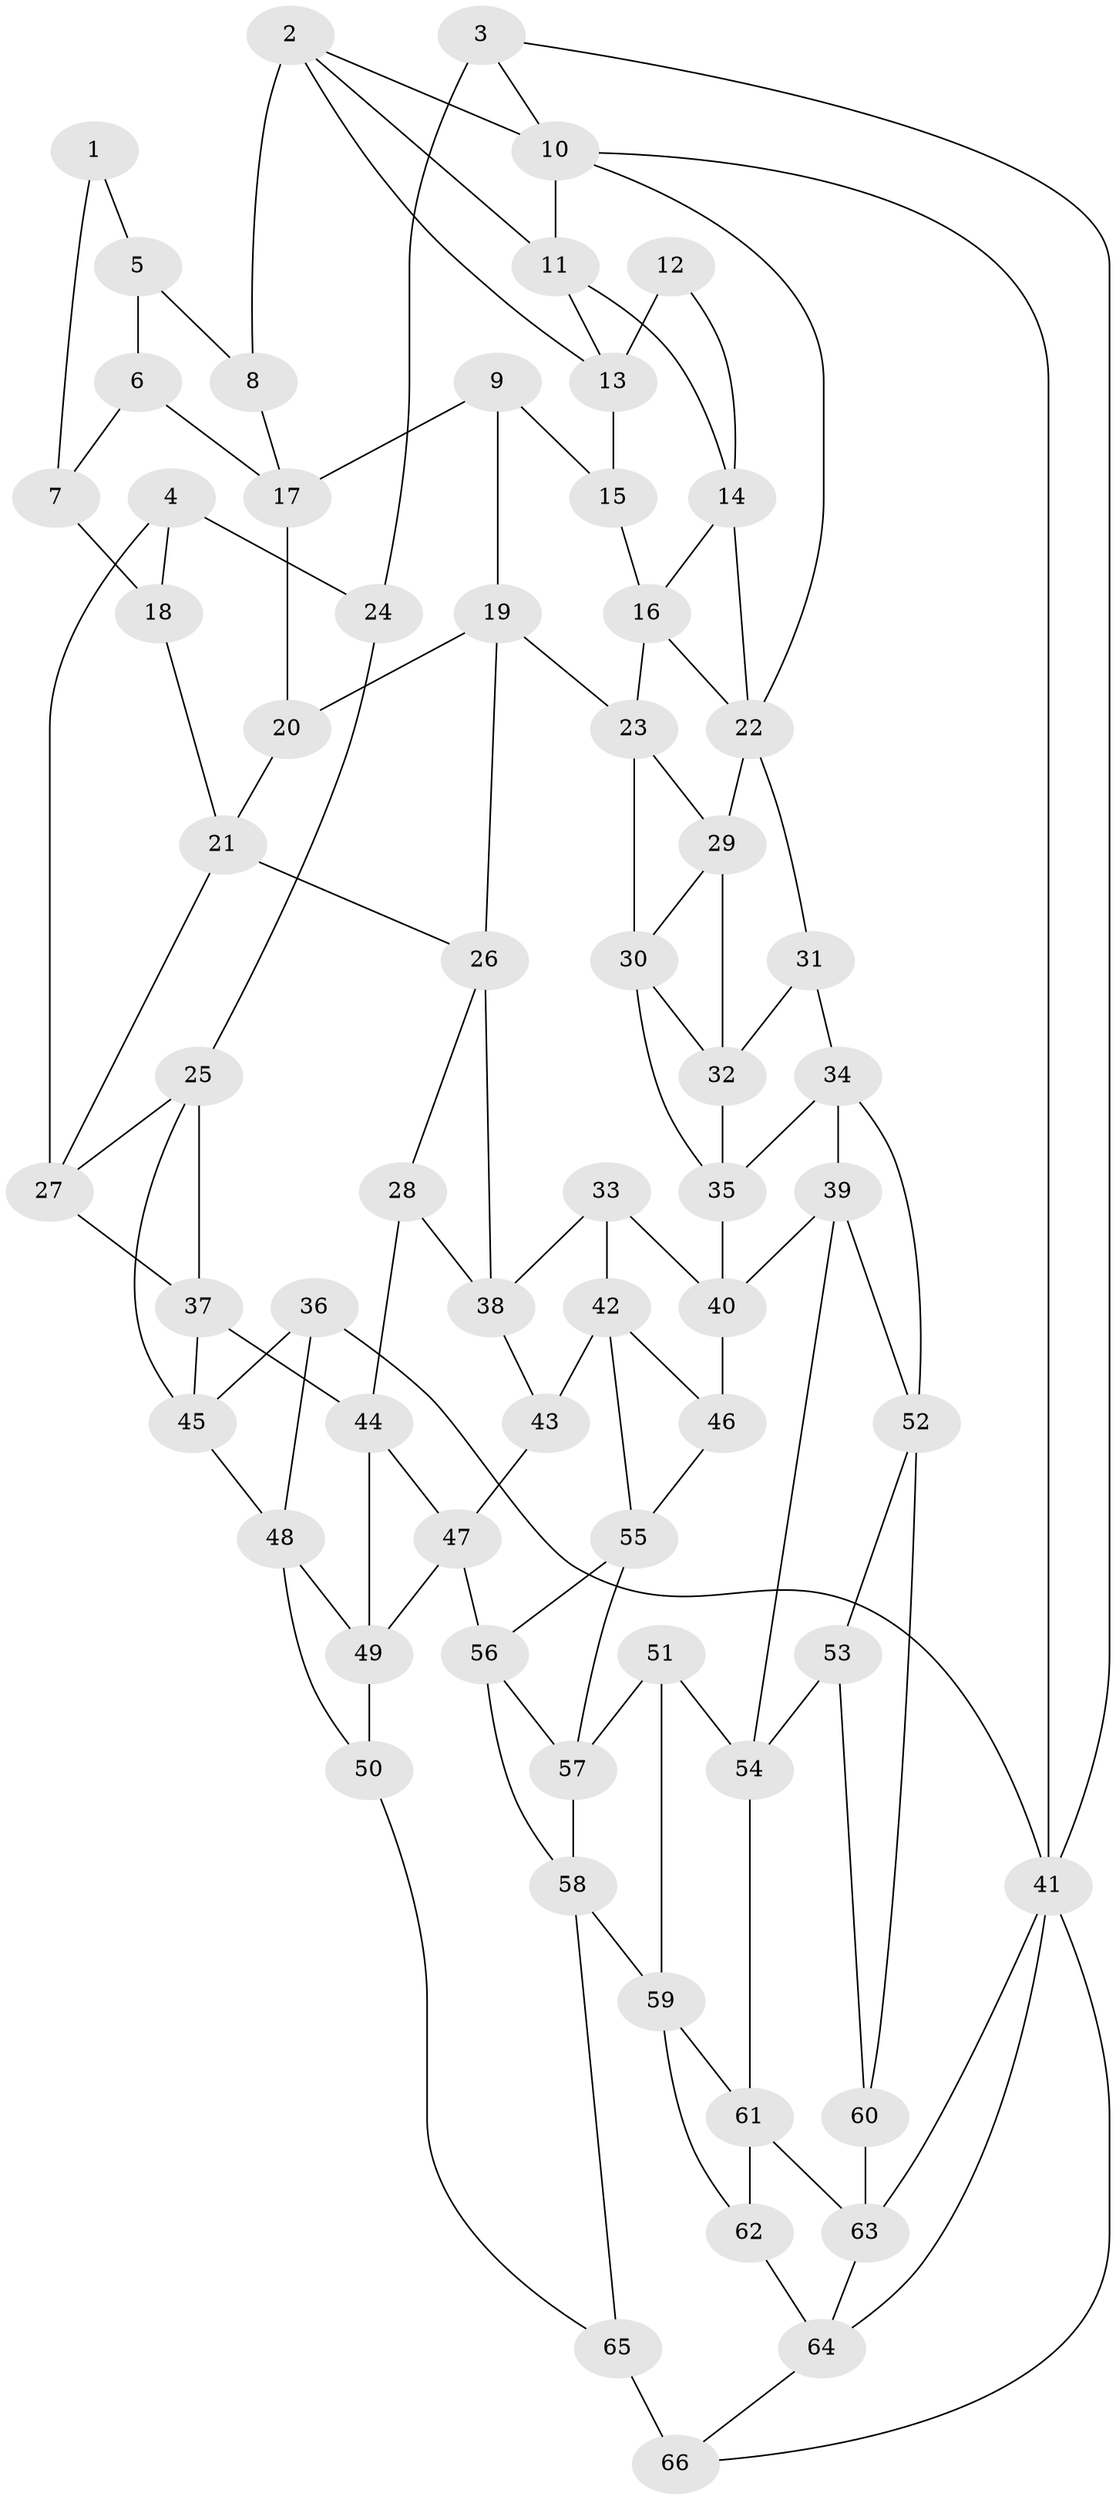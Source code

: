 // original degree distribution, {3: 0.022727272727272728, 4: 0.2196969696969697, 6: 0.2196969696969697, 5: 0.5378787878787878}
// Generated by graph-tools (version 1.1) at 2025/38/03/04/25 23:38:26]
// undirected, 66 vertices, 120 edges
graph export_dot {
  node [color=gray90,style=filled];
  1;
  2;
  3;
  4;
  5;
  6;
  7;
  8;
  9;
  10;
  11;
  12;
  13;
  14;
  15;
  16;
  17;
  18;
  19;
  20;
  21;
  22;
  23;
  24;
  25;
  26;
  27;
  28;
  29;
  30;
  31;
  32;
  33;
  34;
  35;
  36;
  37;
  38;
  39;
  40;
  41;
  42;
  43;
  44;
  45;
  46;
  47;
  48;
  49;
  50;
  51;
  52;
  53;
  54;
  55;
  56;
  57;
  58;
  59;
  60;
  61;
  62;
  63;
  64;
  65;
  66;
  1 -- 5 [weight=1.0];
  1 -- 7 [weight=1.0];
  2 -- 8 [weight=1.0];
  2 -- 10 [weight=1.0];
  2 -- 11 [weight=1.0];
  2 -- 13 [weight=1.0];
  3 -- 10 [weight=1.0];
  3 -- 24 [weight=2.0];
  3 -- 41 [weight=1.0];
  4 -- 18 [weight=1.0];
  4 -- 24 [weight=1.0];
  4 -- 27 [weight=1.0];
  5 -- 6 [weight=1.0];
  5 -- 8 [weight=2.0];
  6 -- 7 [weight=1.0];
  6 -- 17 [weight=1.0];
  7 -- 18 [weight=2.0];
  8 -- 17 [weight=1.0];
  9 -- 15 [weight=1.0];
  9 -- 17 [weight=1.0];
  9 -- 19 [weight=1.0];
  10 -- 11 [weight=1.0];
  10 -- 22 [weight=1.0];
  10 -- 41 [weight=1.0];
  11 -- 13 [weight=1.0];
  11 -- 14 [weight=1.0];
  12 -- 13 [weight=2.0];
  12 -- 14 [weight=1.0];
  13 -- 15 [weight=2.0];
  14 -- 16 [weight=1.0];
  14 -- 22 [weight=1.0];
  15 -- 16 [weight=1.0];
  16 -- 22 [weight=1.0];
  16 -- 23 [weight=1.0];
  17 -- 20 [weight=1.0];
  18 -- 21 [weight=1.0];
  19 -- 20 [weight=1.0];
  19 -- 23 [weight=1.0];
  19 -- 26 [weight=1.0];
  20 -- 21 [weight=1.0];
  21 -- 26 [weight=1.0];
  21 -- 27 [weight=1.0];
  22 -- 29 [weight=1.0];
  22 -- 31 [weight=1.0];
  23 -- 29 [weight=1.0];
  23 -- 30 [weight=1.0];
  24 -- 25 [weight=1.0];
  25 -- 27 [weight=1.0];
  25 -- 37 [weight=1.0];
  25 -- 45 [weight=1.0];
  26 -- 28 [weight=1.0];
  26 -- 38 [weight=1.0];
  27 -- 37 [weight=1.0];
  28 -- 38 [weight=1.0];
  28 -- 44 [weight=1.0];
  29 -- 30 [weight=1.0];
  29 -- 32 [weight=1.0];
  30 -- 32 [weight=1.0];
  30 -- 35 [weight=1.0];
  31 -- 32 [weight=1.0];
  31 -- 34 [weight=1.0];
  32 -- 35 [weight=1.0];
  33 -- 38 [weight=1.0];
  33 -- 40 [weight=1.0];
  33 -- 42 [weight=1.0];
  34 -- 35 [weight=1.0];
  34 -- 39 [weight=1.0];
  34 -- 52 [weight=1.0];
  35 -- 40 [weight=1.0];
  36 -- 41 [weight=1.0];
  36 -- 45 [weight=1.0];
  36 -- 48 [weight=1.0];
  37 -- 44 [weight=1.0];
  37 -- 45 [weight=1.0];
  38 -- 43 [weight=1.0];
  39 -- 40 [weight=1.0];
  39 -- 52 [weight=1.0];
  39 -- 54 [weight=1.0];
  40 -- 46 [weight=1.0];
  41 -- 63 [weight=1.0];
  41 -- 64 [weight=1.0];
  41 -- 66 [weight=1.0];
  42 -- 43 [weight=1.0];
  42 -- 46 [weight=1.0];
  42 -- 55 [weight=1.0];
  43 -- 47 [weight=1.0];
  44 -- 47 [weight=1.0];
  44 -- 49 [weight=1.0];
  45 -- 48 [weight=1.0];
  46 -- 55 [weight=1.0];
  47 -- 49 [weight=1.0];
  47 -- 56 [weight=1.0];
  48 -- 49 [weight=1.0];
  48 -- 50 [weight=1.0];
  49 -- 50 [weight=1.0];
  50 -- 65 [weight=1.0];
  51 -- 54 [weight=1.0];
  51 -- 57 [weight=1.0];
  51 -- 59 [weight=1.0];
  52 -- 53 [weight=1.0];
  52 -- 60 [weight=1.0];
  53 -- 54 [weight=1.0];
  53 -- 60 [weight=1.0];
  54 -- 61 [weight=1.0];
  55 -- 56 [weight=1.0];
  55 -- 57 [weight=1.0];
  56 -- 57 [weight=1.0];
  56 -- 58 [weight=1.0];
  57 -- 58 [weight=1.0];
  58 -- 59 [weight=1.0];
  58 -- 65 [weight=1.0];
  59 -- 61 [weight=1.0];
  59 -- 62 [weight=1.0];
  60 -- 63 [weight=2.0];
  61 -- 62 [weight=1.0];
  61 -- 63 [weight=1.0];
  62 -- 64 [weight=1.0];
  63 -- 64 [weight=1.0];
  64 -- 66 [weight=1.0];
  65 -- 66 [weight=2.0];
}
